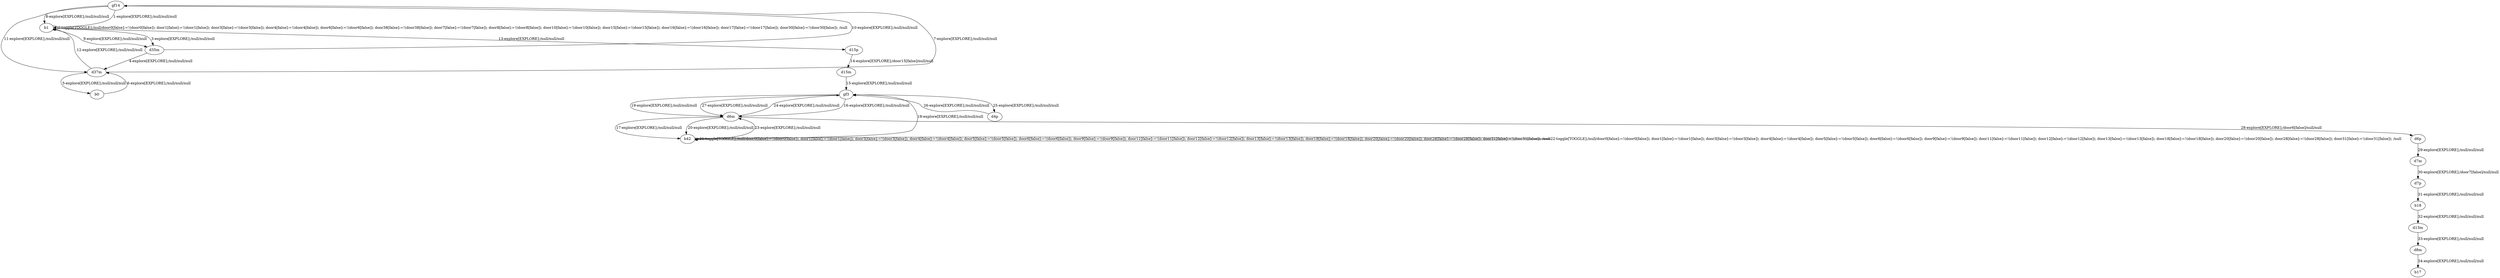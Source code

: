 # Total number of goals covered by this test: 1
# d8m --> b17

digraph g {
"gf14" -> "b1" [label = "1-explore[EXPLORE];/null/null/null"];
"b1" -> "b1" [label = "2-toggle[TOGGLE];/null/door0[false]:=!(door0[false]); door1[false]:=!(door1[false]); door3[false]:=!(door3[false]); door4[false]:=!(door4[false]); door6[false]:=!(door6[false]); door38[false]:=!(door38[false]); door7[false]:=!(door7[false]); door8[false]:=!(door8[false]); door10[false]:=!(door10[false]); door15[false]:=!(door15[false]); door16[false]:=!(door16[false]); door17[false]:=!(door17[false]); door30[false]:=!(door30[false]); /null"];
"b1" -> "d35m" [label = "3-explore[EXPLORE];/null/null/null"];
"d35m" -> "d37m" [label = "4-explore[EXPLORE];/null/null/null"];
"d37m" -> "b0" [label = "5-explore[EXPLORE];/null/null/null"];
"b0" -> "d37m" [label = "6-explore[EXPLORE];/null/null/null"];
"d37m" -> "gf14" [label = "7-explore[EXPLORE];/null/null/null"];
"gf14" -> "b1" [label = "8-explore[EXPLORE];/null/null/null"];
"b1" -> "d35m" [label = "9-explore[EXPLORE];/null/null/null"];
"d35m" -> "gf14" [label = "10-explore[EXPLORE];/null/null/null"];
"gf14" -> "d37m" [label = "11-explore[EXPLORE];/null/null/null"];
"d37m" -> "b1" [label = "12-explore[EXPLORE];/null/null/null"];
"b1" -> "d15p" [label = "13-explore[EXPLORE];/null/null/null"];
"d15p" -> "d15m" [label = "14-explore[EXPLORE];/door15[false]/null/null"];
"d15m" -> "gf3" [label = "15-explore[EXPLORE];/null/null/null"];
"gf3" -> "d6m" [label = "16-explore[EXPLORE];/null/null/null"];
"d6m" -> "b42" [label = "17-explore[EXPLORE];/null/null/null"];
"b42" -> "gf3" [label = "18-explore[EXPLORE];/null/null/null"];
"gf3" -> "d6m" [label = "19-explore[EXPLORE];/null/null/null"];
"d6m" -> "b42" [label = "20-explore[EXPLORE];/null/null/null"];
"b42" -> "b42" [label = "21-toggle[TOGGLE];/null/door0[false]:=!(door0[false]); door1[false]:=!(door1[false]); door3[false]:=!(door3[false]); door4[false]:=!(door4[false]); door5[false]:=!(door5[false]); door6[false]:=!(door6[false]); door9[false]:=!(door9[false]); door11[false]:=!(door11[false]); door12[false]:=!(door12[false]); door13[false]:=!(door13[false]); door18[false]:=!(door18[false]); door20[false]:=!(door20[false]); door28[false]:=!(door28[false]); door31[false]:=!(door31[false]); /null"];
"b42" -> "b42" [label = "22-toggle[TOGGLE];/null/door0[false]:=!(door0[false]); door1[false]:=!(door1[false]); door3[false]:=!(door3[false]); door4[false]:=!(door4[false]); door5[false]:=!(door5[false]); door6[false]:=!(door6[false]); door9[false]:=!(door9[false]); door11[false]:=!(door11[false]); door12[false]:=!(door12[false]); door13[false]:=!(door13[false]); door18[false]:=!(door18[false]); door20[false]:=!(door20[false]); door28[false]:=!(door28[false]); door31[false]:=!(door31[false]); /null"];
"b42" -> "d6m" [label = "23-explore[EXPLORE];/null/null/null"];
"d6m" -> "gf3" [label = "24-explore[EXPLORE];/null/null/null"];
"gf3" -> "d4p" [label = "25-explore[EXPLORE];/null/null/null"];
"d4p" -> "gf3" [label = "26-explore[EXPLORE];/null/null/null"];
"gf3" -> "d6m" [label = "27-explore[EXPLORE];/null/null/null"];
"d6m" -> "d6p" [label = "28-explore[EXPLORE];/door6[false]/null/null"];
"d6p" -> "d7m" [label = "29-explore[EXPLORE];/null/null/null"];
"d7m" -> "d7p" [label = "30-explore[EXPLORE];/door7[false]/null/null"];
"d7p" -> "b18" [label = "31-explore[EXPLORE];/null/null/null"];
"b18" -> "d13m" [label = "32-explore[EXPLORE];/null/null/null"];
"d13m" -> "d8m" [label = "33-explore[EXPLORE];/null/null/null"];
"d8m" -> "b17" [label = "34-explore[EXPLORE];/null/null/null"];
}